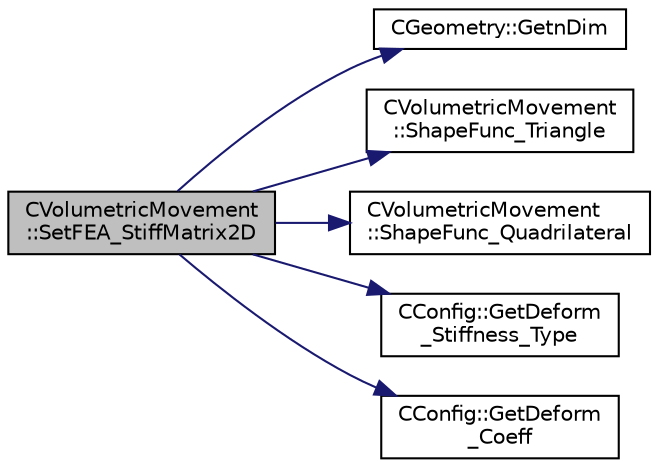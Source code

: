 digraph "CVolumetricMovement::SetFEA_StiffMatrix2D"
{
  edge [fontname="Helvetica",fontsize="10",labelfontname="Helvetica",labelfontsize="10"];
  node [fontname="Helvetica",fontsize="10",shape=record];
  rankdir="LR";
  Node751 [label="CVolumetricMovement\l::SetFEA_StiffMatrix2D",height=0.2,width=0.4,color="black", fillcolor="grey75", style="filled", fontcolor="black"];
  Node751 -> Node752 [color="midnightblue",fontsize="10",style="solid",fontname="Helvetica"];
  Node752 [label="CGeometry::GetnDim",height=0.2,width=0.4,color="black", fillcolor="white", style="filled",URL="$class_c_geometry.html#a2af01006c0c4f74ba089582f1a3587fe",tooltip="Get number of coordinates. "];
  Node751 -> Node753 [color="midnightblue",fontsize="10",style="solid",fontname="Helvetica"];
  Node753 [label="CVolumetricMovement\l::ShapeFunc_Triangle",height=0.2,width=0.4,color="black", fillcolor="white", style="filled",URL="$class_c_volumetric_movement.html#a7530e2a792d31a36547c4e956fa7bf28",tooltip="Shape functions and derivative of the shape functions. "];
  Node751 -> Node754 [color="midnightblue",fontsize="10",style="solid",fontname="Helvetica"];
  Node754 [label="CVolumetricMovement\l::ShapeFunc_Quadrilateral",height=0.2,width=0.4,color="black", fillcolor="white", style="filled",URL="$class_c_volumetric_movement.html#a2ab712900490044b2596647e0c1226e3",tooltip="Shape functions and derivative of the shape functions. "];
  Node751 -> Node755 [color="midnightblue",fontsize="10",style="solid",fontname="Helvetica"];
  Node755 [label="CConfig::GetDeform\l_Stiffness_Type",height=0.2,width=0.4,color="black", fillcolor="white", style="filled",URL="$class_c_config.html#aa9af56a81f54e678f3b5361be17d1f4c",tooltip="Get the type of stiffness to impose for FEA mesh deformation. "];
  Node751 -> Node756 [color="midnightblue",fontsize="10",style="solid",fontname="Helvetica"];
  Node756 [label="CConfig::GetDeform\l_Coeff",height=0.2,width=0.4,color="black", fillcolor="white", style="filled",URL="$class_c_config.html#ad966e23872fbc52eb10ce818271ef219",tooltip="Get factor to multiply smallest volume for deform tolerance. "];
}
